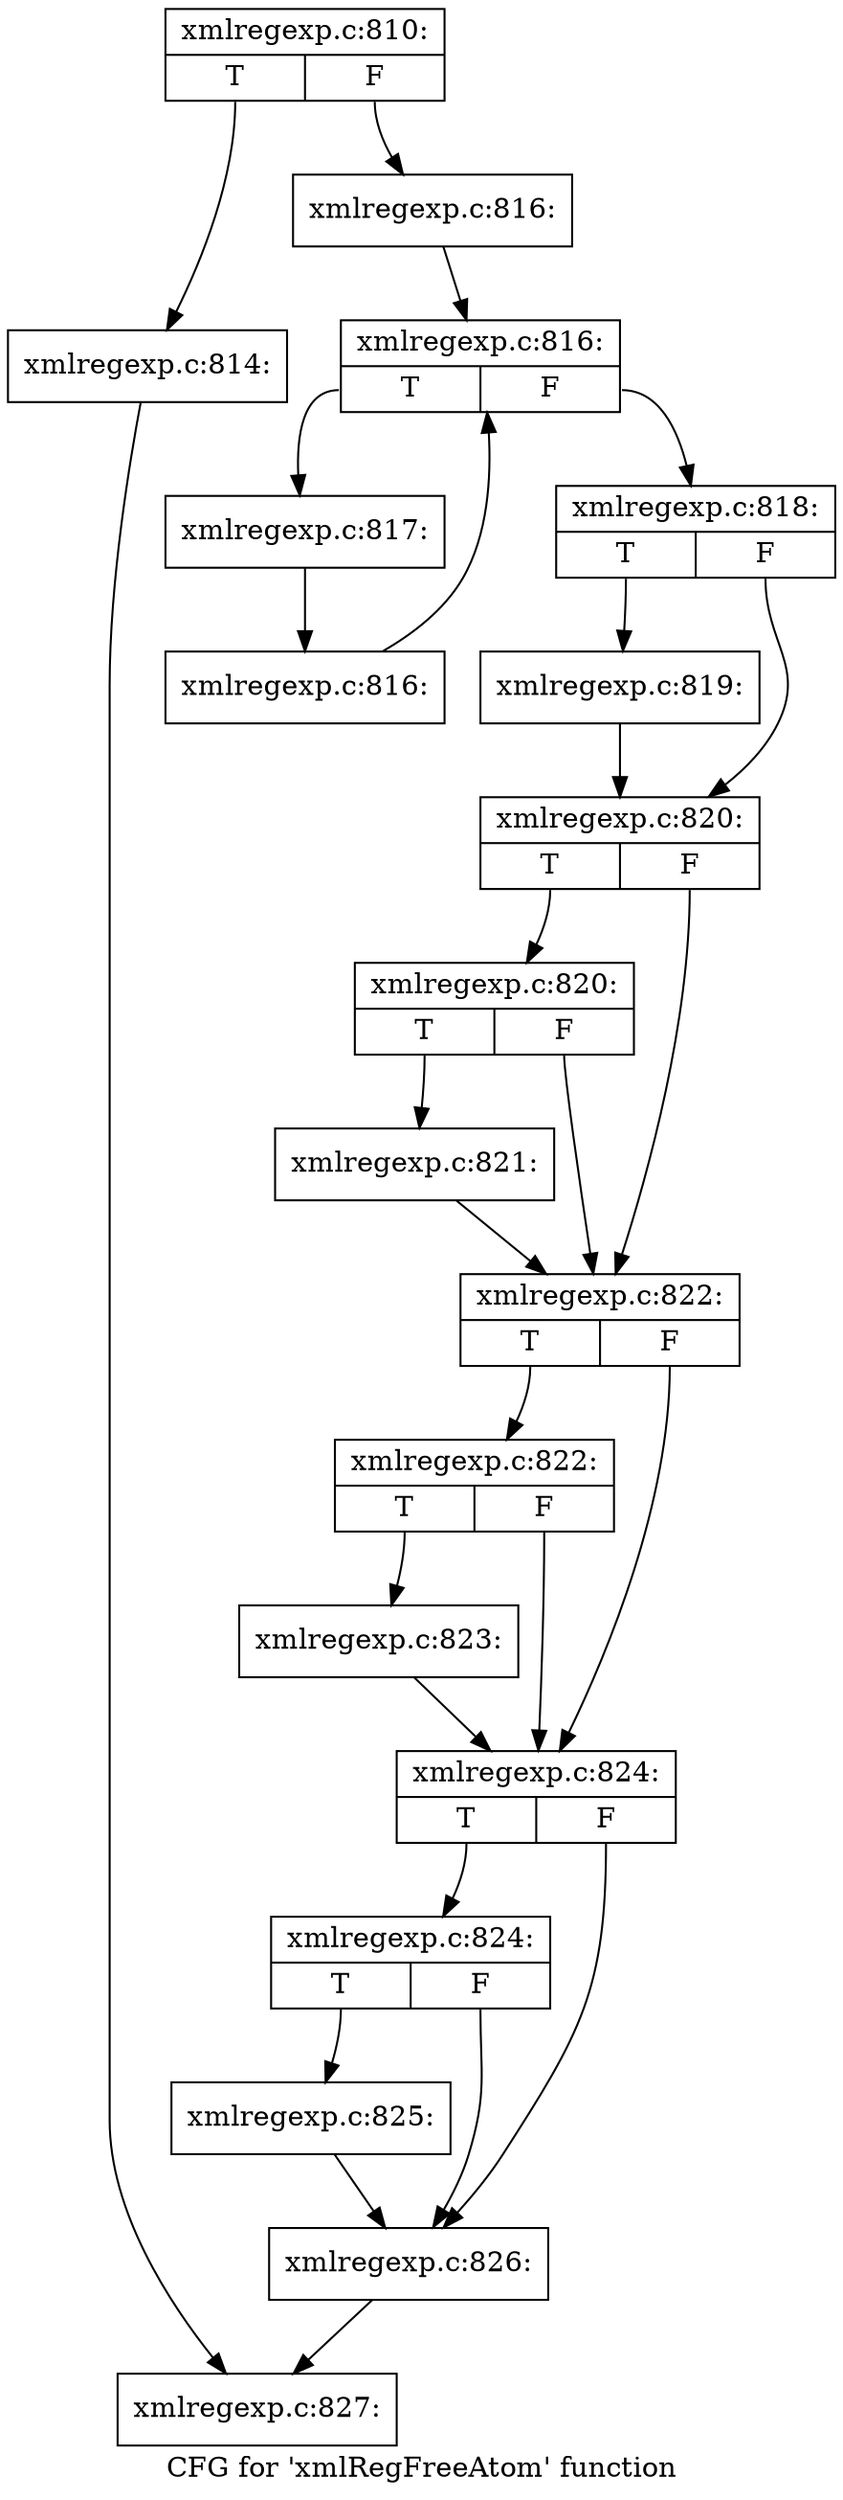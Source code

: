 digraph "CFG for 'xmlRegFreeAtom' function" {
	label="CFG for 'xmlRegFreeAtom' function";

	Node0x447c940 [shape=record,label="{xmlregexp.c:810:|{<s0>T|<s1>F}}"];
	Node0x447c940:s0 -> Node0x447cc20;
	Node0x447c940:s1 -> Node0x447cc70;
	Node0x447cc20 [shape=record,label="{xmlregexp.c:814:}"];
	Node0x447cc20 -> Node0x4483cb0;
	Node0x447cc70 [shape=record,label="{xmlregexp.c:816:}"];
	Node0x447cc70 -> Node0x44846f0;
	Node0x44846f0 [shape=record,label="{xmlregexp.c:816:|{<s0>T|<s1>F}}"];
	Node0x44846f0:s0 -> Node0x44849d0;
	Node0x44846f0:s1 -> Node0x4483c40;
	Node0x44849d0 [shape=record,label="{xmlregexp.c:817:}"];
	Node0x44849d0 -> Node0x4484940;
	Node0x4484940 [shape=record,label="{xmlregexp.c:816:}"];
	Node0x4484940 -> Node0x44846f0;
	Node0x4483c40 [shape=record,label="{xmlregexp.c:818:|{<s0>T|<s1>F}}"];
	Node0x4483c40:s0 -> Node0x4485640;
	Node0x4483c40:s1 -> Node0x4485970;
	Node0x4485640 [shape=record,label="{xmlregexp.c:819:}"];
	Node0x4485640 -> Node0x4485970;
	Node0x4485970 [shape=record,label="{xmlregexp.c:820:|{<s0>T|<s1>F}}"];
	Node0x4485970:s0 -> Node0x4486420;
	Node0x4485970:s1 -> Node0x44863d0;
	Node0x4486420 [shape=record,label="{xmlregexp.c:820:|{<s0>T|<s1>F}}"];
	Node0x4486420:s0 -> Node0x4486380;
	Node0x4486420:s1 -> Node0x44863d0;
	Node0x4486380 [shape=record,label="{xmlregexp.c:821:}"];
	Node0x4486380 -> Node0x44863d0;
	Node0x44863d0 [shape=record,label="{xmlregexp.c:822:|{<s0>T|<s1>F}}"];
	Node0x44863d0:s0 -> Node0x4486fa0;
	Node0x44863d0:s1 -> Node0x4486f50;
	Node0x4486fa0 [shape=record,label="{xmlregexp.c:822:|{<s0>T|<s1>F}}"];
	Node0x4486fa0:s0 -> Node0x4486f00;
	Node0x4486fa0:s1 -> Node0x4486f50;
	Node0x4486f00 [shape=record,label="{xmlregexp.c:823:}"];
	Node0x4486f00 -> Node0x4486f50;
	Node0x4486f50 [shape=record,label="{xmlregexp.c:824:|{<s0>T|<s1>F}}"];
	Node0x4486f50:s0 -> Node0x4487b20;
	Node0x4486f50:s1 -> Node0x4487ad0;
	Node0x4487b20 [shape=record,label="{xmlregexp.c:824:|{<s0>T|<s1>F}}"];
	Node0x4487b20:s0 -> Node0x4487a80;
	Node0x4487b20:s1 -> Node0x4487ad0;
	Node0x4487a80 [shape=record,label="{xmlregexp.c:825:}"];
	Node0x4487a80 -> Node0x4487ad0;
	Node0x4487ad0 [shape=record,label="{xmlregexp.c:826:}"];
	Node0x4487ad0 -> Node0x4483cb0;
	Node0x4483cb0 [shape=record,label="{xmlregexp.c:827:}"];
}
